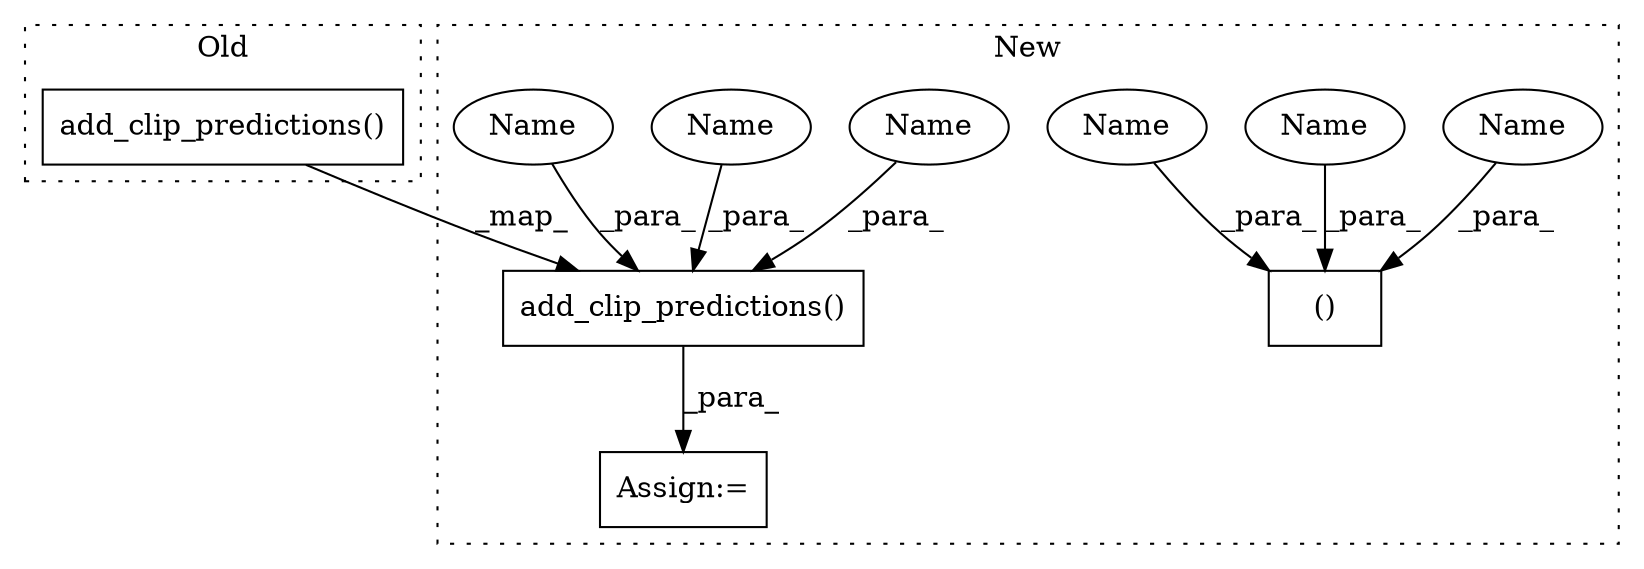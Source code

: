 digraph G {
subgraph cluster0 {
1 [label="add_clip_predictions()" a="75" s="585,649" l="29,1" shape="box"];
label = "Old";
style="dotted";
}
subgraph cluster1 {
2 [label="add_clip_predictions()" a="75" s="524,588" l="29,1" shape="box"];
3 [label="Assign:=" a="68" s="495" l="29" shape="box"];
4 [label="()" a="54" s="495" l="26" shape="box"];
5 [label="Name" a="87" s="497" l="16" shape="ellipse"];
6 [label="Name" a="87" s="564" l="16" shape="ellipse"];
7 [label="Name" a="87" s="553" l="9" shape="ellipse"];
8 [label="Name" a="87" s="486" l="9" shape="ellipse"];
9 [label="Name" a="87" s="582" l="6" shape="ellipse"];
10 [label="Name" a="87" s="515" l="6" shape="ellipse"];
label = "New";
style="dotted";
}
1 -> 2 [label="_map_"];
2 -> 3 [label="_para_"];
5 -> 4 [label="_para_"];
6 -> 2 [label="_para_"];
7 -> 2 [label="_para_"];
8 -> 4 [label="_para_"];
9 -> 2 [label="_para_"];
10 -> 4 [label="_para_"];
}